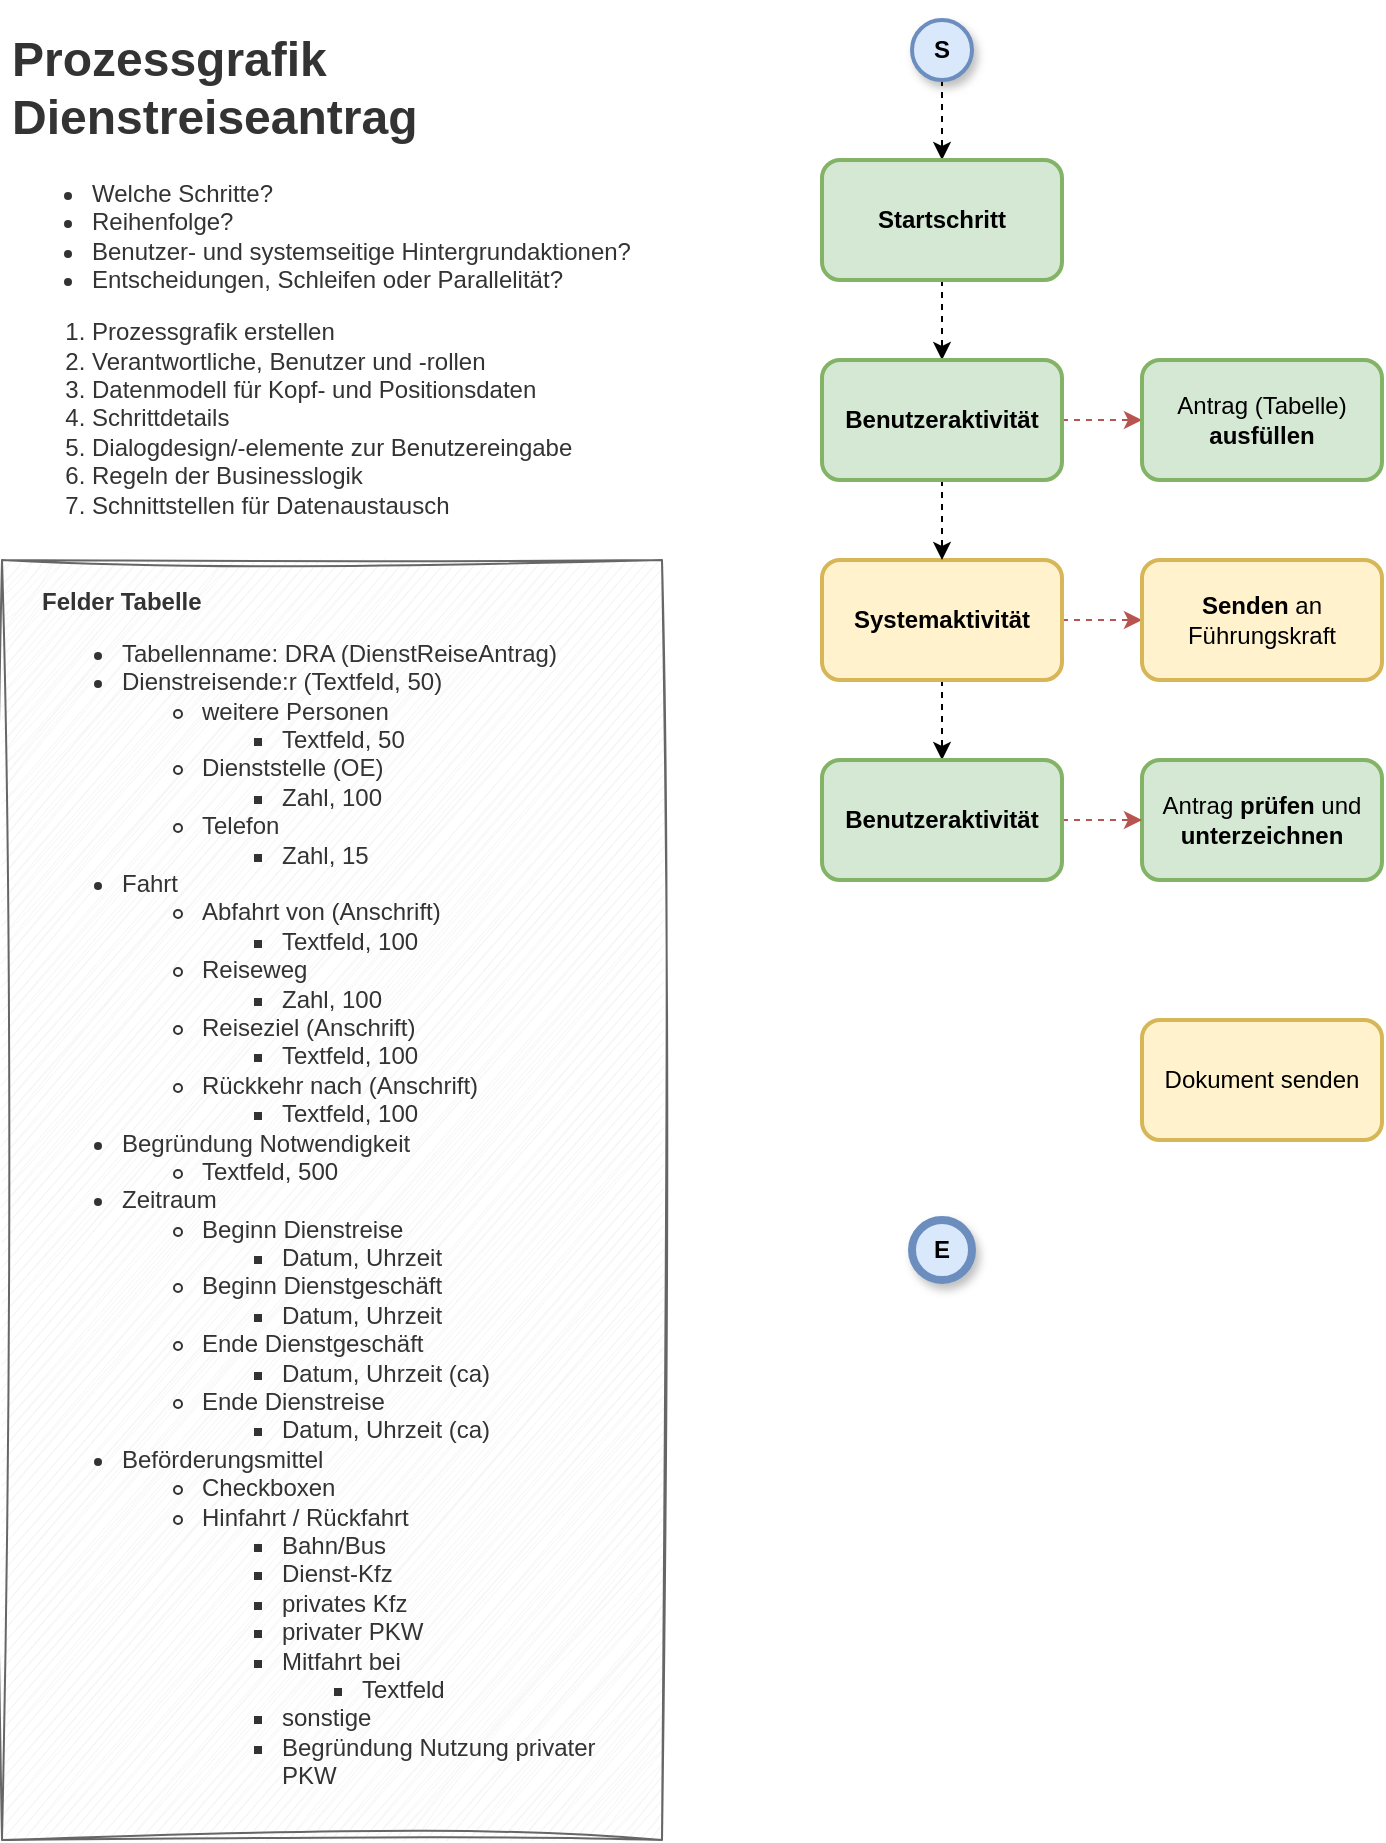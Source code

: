 <mxfile version="22.1.16" type="github">
  <diagram name="Seite-1" id="rovOoJl86YS6769YqhK_">
    <mxGraphModel dx="1134" dy="589" grid="1" gridSize="10" guides="1" tooltips="1" connect="1" arrows="1" fold="1" page="1" pageScale="1" pageWidth="827" pageHeight="1169" math="0" shadow="0">
      <root>
        <mxCell id="0" />
        <mxCell id="1" parent="0" />
        <mxCell id="62BAKvyV0nd48fTFcaxu-1" style="edgeStyle=orthogonalEdgeStyle;rounded=0;orthogonalLoop=1;jettySize=auto;html=1;exitX=0.5;exitY=1;exitDx=0;exitDy=0;entryX=0.5;entryY=0;entryDx=0;entryDy=0;dashed=1;" edge="1" parent="1" source="62BAKvyV0nd48fTFcaxu-2" target="62BAKvyV0nd48fTFcaxu-5">
          <mxGeometry relative="1" as="geometry" />
        </mxCell>
        <mxCell id="62BAKvyV0nd48fTFcaxu-2" value="&lt;b&gt;S&lt;/b&gt;" style="ellipse;whiteSpace=wrap;html=1;aspect=fixed;fillColor=#dae8fc;strokeColor=#6c8ebf;strokeWidth=2;shadow=1;" vertex="1" parent="1">
          <mxGeometry x="505" y="50" width="30" height="30" as="geometry" />
        </mxCell>
        <mxCell id="62BAKvyV0nd48fTFcaxu-3" value="&lt;b&gt;E&lt;/b&gt;" style="ellipse;whiteSpace=wrap;html=1;aspect=fixed;fillColor=#dae8fc;strokeColor=#6c8ebf;strokeWidth=4;shadow=1;" vertex="1" parent="1">
          <mxGeometry x="505" y="650" width="30" height="30" as="geometry" />
        </mxCell>
        <mxCell id="62BAKvyV0nd48fTFcaxu-4" value="" style="edgeStyle=orthogonalEdgeStyle;rounded=0;orthogonalLoop=1;jettySize=auto;html=1;dashed=1;" edge="1" parent="1" source="62BAKvyV0nd48fTFcaxu-5" target="62BAKvyV0nd48fTFcaxu-12">
          <mxGeometry relative="1" as="geometry" />
        </mxCell>
        <mxCell id="62BAKvyV0nd48fTFcaxu-5" value="&lt;b&gt;Startschritt&lt;/b&gt;" style="rounded=1;whiteSpace=wrap;html=1;fillColor=#d5e8d4;strokeColor=#82b366;strokeWidth=2;shadow=0;glass=0;" vertex="1" parent="1">
          <mxGeometry x="460" y="120" width="120" height="60" as="geometry" />
        </mxCell>
        <mxCell id="62BAKvyV0nd48fTFcaxu-6" value="" style="edgeStyle=orthogonalEdgeStyle;rounded=0;orthogonalLoop=1;jettySize=auto;html=1;dashed=1;fillColor=#f8cecc;strokeColor=#b85450;exitX=0.75;exitY=0;exitDx=0;exitDy=0;" edge="1" parent="1" source="62BAKvyV0nd48fTFcaxu-8" target="62BAKvyV0nd48fTFcaxu-13">
          <mxGeometry relative="1" as="geometry">
            <Array as="points">
              <mxPoint x="550" y="350" />
            </Array>
          </mxGeometry>
        </mxCell>
        <mxCell id="62BAKvyV0nd48fTFcaxu-7" value="" style="edgeStyle=orthogonalEdgeStyle;rounded=0;orthogonalLoop=1;jettySize=auto;html=1;dashed=1;" edge="1" parent="1" source="62BAKvyV0nd48fTFcaxu-8" target="62BAKvyV0nd48fTFcaxu-17">
          <mxGeometry relative="1" as="geometry" />
        </mxCell>
        <mxCell id="62BAKvyV0nd48fTFcaxu-8" value="&lt;b&gt;Systemaktivität&lt;/b&gt;" style="rounded=1;whiteSpace=wrap;html=1;fillColor=#fff2cc;strokeColor=#d6b656;strokeWidth=2;" vertex="1" parent="1">
          <mxGeometry x="460" y="320" width="120" height="60" as="geometry" />
        </mxCell>
        <mxCell id="62BAKvyV0nd48fTFcaxu-9" value="&lt;blockquote style=&quot;margin: 0 0 0 40px; border: none; padding: 0px;&quot;&gt;&lt;/blockquote&gt;&lt;b&gt;Felder Tabelle&lt;/b&gt;&lt;br&gt;&lt;div style=&quot;&quot;&gt;&lt;ul&gt;&lt;li&gt;Tabellenname: DRA (DienstReiseAntrag)&lt;/li&gt;&lt;li&gt;Dienstreisende:r (Textfeld, 50)&lt;/li&gt;&lt;ul&gt;&lt;li&gt;weitere Personen&lt;/li&gt;&lt;ul&gt;&lt;li&gt;Textfeld, 50&lt;/li&gt;&lt;/ul&gt;&lt;li&gt;Dienststelle (OE)&lt;/li&gt;&lt;ul&gt;&lt;li&gt;Zahl, 100&lt;/li&gt;&lt;/ul&gt;&lt;li&gt;Telefon&lt;/li&gt;&lt;ul&gt;&lt;li&gt;Zahl, 15&lt;/li&gt;&lt;/ul&gt;&lt;/ul&gt;&lt;li&gt;Fahrt&lt;/li&gt;&lt;ul&gt;&lt;li&gt;Abfahrt von (Anschrift)&lt;/li&gt;&lt;ul&gt;&lt;li&gt;Textfeld, 100&lt;/li&gt;&lt;/ul&gt;&lt;li&gt;Reiseweg&lt;/li&gt;&lt;ul&gt;&lt;li&gt;Zahl, 100&lt;/li&gt;&lt;/ul&gt;&lt;li&gt;Reiseziel (Anschrift)&lt;/li&gt;&lt;ul&gt;&lt;li&gt;Textfeld, 100&lt;/li&gt;&lt;/ul&gt;&lt;li&gt;Rückkehr nach (Anschrift)&lt;/li&gt;&lt;ul&gt;&lt;li&gt;Textfeld, 100&lt;/li&gt;&lt;/ul&gt;&lt;/ul&gt;&lt;li&gt;Begründung Notwendigkeit&lt;/li&gt;&lt;ul&gt;&lt;li&gt;Textfeld, 500&lt;/li&gt;&lt;/ul&gt;&lt;li&gt;Zeitraum&lt;/li&gt;&lt;ul&gt;&lt;li&gt;Beginn Dienstreise&lt;/li&gt;&lt;ul&gt;&lt;li&gt;Datum, Uhrzeit&lt;/li&gt;&lt;/ul&gt;&lt;li&gt;Beginn Dienstgeschäft&lt;/li&gt;&lt;ul&gt;&lt;li&gt;Datum, Uhrzeit&lt;/li&gt;&lt;/ul&gt;&lt;li&gt;Ende Dienstgeschäft&lt;/li&gt;&lt;ul&gt;&lt;li&gt;Datum, Uhrzeit (ca)&lt;/li&gt;&lt;/ul&gt;&lt;li&gt;Ende Dienstreise&lt;/li&gt;&lt;ul&gt;&lt;li&gt;Datum, Uhrzeit (ca)&lt;/li&gt;&lt;/ul&gt;&lt;/ul&gt;&lt;li&gt;Beförderungsmittel&lt;/li&gt;&lt;ul&gt;&lt;li&gt;Checkboxen&lt;/li&gt;&lt;li&gt;Hinfahrt / Rückfahrt&lt;/li&gt;&lt;ul&gt;&lt;li&gt;Bahn/Bus&lt;/li&gt;&lt;li&gt;Dienst-Kfz&lt;/li&gt;&lt;li&gt;privates Kfz&lt;/li&gt;&lt;li&gt;privater PKW&lt;/li&gt;&lt;li&gt;Mitfahrt bei&lt;/li&gt;&lt;ul&gt;&lt;li&gt;Textfeld&lt;/li&gt;&lt;/ul&gt;&lt;li&gt;sonstige&lt;/li&gt;&lt;li&gt;Begründung Nutzung privater PKW&lt;/li&gt;&lt;/ul&gt;&lt;/ul&gt;&lt;/ul&gt;&lt;/div&gt;" style="rounded=0;whiteSpace=wrap;html=1;sketch=1;curveFitting=1;jiggle=2;fillColor=#f5f5f5;fontColor=#333333;strokeColor=#666666;align=left;spacingTop=10;spacingLeft=10;spacingRight=10;spacing=10;spacingBottom=10;" vertex="1" parent="1">
          <mxGeometry x="50" y="320" width="330" height="640" as="geometry" />
        </mxCell>
        <mxCell id="62BAKvyV0nd48fTFcaxu-10" style="edgeStyle=orthogonalEdgeStyle;rounded=0;orthogonalLoop=1;jettySize=auto;html=1;entryX=0.5;entryY=0;entryDx=0;entryDy=0;dashed=1;" edge="1" parent="1" source="62BAKvyV0nd48fTFcaxu-12" target="62BAKvyV0nd48fTFcaxu-8">
          <mxGeometry relative="1" as="geometry" />
        </mxCell>
        <mxCell id="62BAKvyV0nd48fTFcaxu-11" value="" style="edgeStyle=orthogonalEdgeStyle;rounded=0;orthogonalLoop=1;jettySize=auto;html=1;dashed=1;fillColor=#f8cecc;strokeColor=#b85450;" edge="1" parent="1" source="62BAKvyV0nd48fTFcaxu-12" target="62BAKvyV0nd48fTFcaxu-14">
          <mxGeometry relative="1" as="geometry" />
        </mxCell>
        <mxCell id="62BAKvyV0nd48fTFcaxu-12" value="&lt;b&gt;Benutzeraktivität&lt;/b&gt;" style="rounded=1;whiteSpace=wrap;html=1;fillColor=#d5e8d4;strokeColor=#82b366;strokeWidth=2;shadow=0;glass=0;" vertex="1" parent="1">
          <mxGeometry x="460" y="220" width="120" height="60" as="geometry" />
        </mxCell>
        <mxCell id="62BAKvyV0nd48fTFcaxu-13" value="&lt;b&gt;Senden&lt;/b&gt; an Führungskraft" style="rounded=1;whiteSpace=wrap;html=1;fillColor=#fff2cc;strokeColor=#d6b656;strokeWidth=2;" vertex="1" parent="1">
          <mxGeometry x="620" y="320" width="120" height="60" as="geometry" />
        </mxCell>
        <mxCell id="62BAKvyV0nd48fTFcaxu-14" value="Antrag (Tabelle) &lt;b&gt;ausfüllen&lt;/b&gt;" style="rounded=1;whiteSpace=wrap;html=1;fillColor=#d5e8d4;strokeColor=#82b366;strokeWidth=2;" vertex="1" parent="1">
          <mxGeometry x="620" y="220" width="120" height="60" as="geometry" />
        </mxCell>
        <mxCell id="62BAKvyV0nd48fTFcaxu-15" value="Antrag &lt;b&gt;prüfen &lt;/b&gt;und &lt;b&gt;unterzeichnen&lt;/b&gt;" style="rounded=1;whiteSpace=wrap;html=1;fillColor=#d5e8d4;strokeColor=#82b366;strokeWidth=2;" vertex="1" parent="1">
          <mxGeometry x="620" y="420" width="120" height="60" as="geometry" />
        </mxCell>
        <mxCell id="62BAKvyV0nd48fTFcaxu-16" value="" style="edgeStyle=orthogonalEdgeStyle;rounded=0;orthogonalLoop=1;jettySize=auto;html=1;fillColor=#f8cecc;strokeColor=#b85450;dashed=1;" edge="1" parent="1" source="62BAKvyV0nd48fTFcaxu-17" target="62BAKvyV0nd48fTFcaxu-15">
          <mxGeometry relative="1" as="geometry" />
        </mxCell>
        <mxCell id="62BAKvyV0nd48fTFcaxu-17" value="&lt;b&gt;Benutzeraktivität&lt;/b&gt;" style="rounded=1;whiteSpace=wrap;html=1;fillColor=#d5e8d4;strokeColor=#82b366;strokeWidth=2;shadow=0;glass=0;" vertex="1" parent="1">
          <mxGeometry x="460" y="420" width="120" height="60" as="geometry" />
        </mxCell>
        <mxCell id="62BAKvyV0nd48fTFcaxu-18" value="Dokument senden" style="rounded=1;whiteSpace=wrap;html=1;fillColor=#fff2cc;strokeColor=#d6b656;strokeWidth=2;" vertex="1" parent="1">
          <mxGeometry x="620" y="550" width="120" height="60" as="geometry" />
        </mxCell>
        <mxCell id="62BAKvyV0nd48fTFcaxu-19" value="&lt;h1&gt;Prozessgrafik&lt;br&gt;Dienstreiseantrag&lt;/h1&gt;&lt;ul style=&quot;border-color: var(--border-color); color: rgb(51, 51, 51);&quot;&gt;&lt;li style=&quot;border-color: var(--border-color);&quot;&gt;Welche Schritte?&lt;/li&gt;&lt;li style=&quot;border-color: var(--border-color);&quot;&gt;Reihenfolge?&lt;/li&gt;&lt;li style=&quot;border-color: var(--border-color);&quot;&gt;Benutzer- und systemseitige Hintergrundaktionen?&lt;/li&gt;&lt;li style=&quot;border-color: var(--border-color);&quot;&gt;Entscheidungen, Schleifen oder Parallelität?&lt;/li&gt;&lt;/ul&gt;&lt;ol style=&quot;border-color: var(--border-color); color: rgb(51, 51, 51);&quot;&gt;&lt;li style=&quot;border-color: var(--border-color);&quot;&gt;Prozessgrafik erstellen&lt;/li&gt;&lt;li style=&quot;border-color: var(--border-color);&quot;&gt;Verantwortliche, Benutzer und -rollen&lt;/li&gt;&lt;li style=&quot;border-color: var(--border-color);&quot;&gt;Datenmodell für Kopf- und Positionsdaten&lt;/li&gt;&lt;li style=&quot;border-color: var(--border-color);&quot;&gt;Schrittdetails&lt;/li&gt;&lt;li style=&quot;border-color: var(--border-color);&quot;&gt;Dialogdesign/-elemente zur Benutzereingabe&lt;/li&gt;&lt;li style=&quot;border-color: var(--border-color);&quot;&gt;Regeln der Businesslogik&lt;/li&gt;&lt;li style=&quot;border-color: var(--border-color);&quot;&gt;Schnittstellen für Datenaustausch&lt;/li&gt;&lt;/ol&gt;" style="text;html=1;spacing=5;spacingTop=-20;whiteSpace=wrap;overflow=hidden;rounded=0;fillColor=#FFFFFF;fontColor=#333333;strokeColor=none;" vertex="1" parent="1">
          <mxGeometry x="50" y="50" width="330" height="260" as="geometry" />
        </mxCell>
      </root>
    </mxGraphModel>
  </diagram>
</mxfile>
